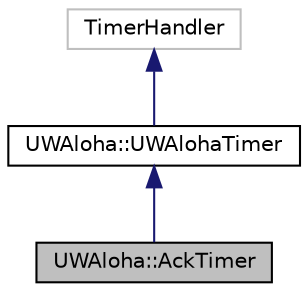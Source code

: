 digraph "UWAloha::AckTimer"
{
 // LATEX_PDF_SIZE
  edge [fontname="Helvetica",fontsize="10",labelfontname="Helvetica",labelfontsize="10"];
  node [fontname="Helvetica",fontsize="10",shape=record];
  Node1 [label="UWAloha::AckTimer",height=0.2,width=0.4,color="black", fillcolor="grey75", style="filled", fontcolor="black",tooltip="Base class of AckTimer, which is a derived class of UWAlohaTimer."];
  Node2 -> Node1 [dir="back",color="midnightblue",fontsize="10",style="solid",fontname="Helvetica"];
  Node2 [label="UWAloha::UWAlohaTimer",height=0.2,width=0.4,color="black", fillcolor="white", style="filled",URL="$classUWAloha_1_1UWAlohaTimer.html",tooltip="Base class of all the timer used in this protocol."];
  Node3 -> Node2 [dir="back",color="midnightblue",fontsize="10",style="solid",fontname="Helvetica"];
  Node3 [label="TimerHandler",height=0.2,width=0.4,color="grey75", fillcolor="white", style="filled",tooltip=" "];
}
